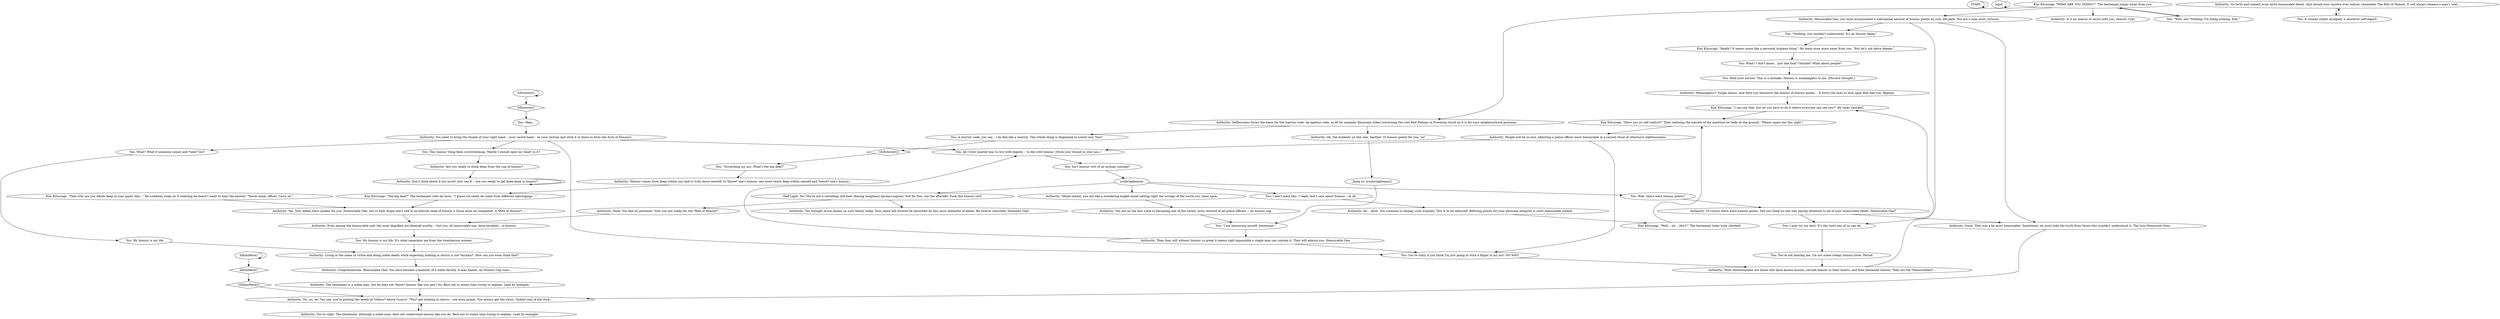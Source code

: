 # THOUGHT / HONOUR
# Authority discusses how you are... The rarest of police officers
# ==================================================
digraph G {
	  0 [label="START"];
	  1 [label="input"];
	  2 [label="Authority: Honourable One, you have accumulated a substantial amount of honour points on your life-path. You are a man most virtuous."];
	  3 [label="You: \"I am honouring myself, lieutenant.\""];
	  4 [label="youbringhonour"];
	  5 [label="Authority: Living in the name of virtue and doing noble deeds while expecting nothing in return is not *archaic*. How can you even think that?"];
	  6 [label="Authority: Yes. Your deeds have spoken for you, Honourable One, but to fully drape one's self in an eternal cloak of honour a ritual must be completed. A *Rite of Honour*..."];
	  7 [label="Authority: Good. That was a lie most honourable. Sometimes we must hide the truth from those who wouldn't understand it. The Less-Honoured Ones."];
	  8 [label="You: Hold your horses! This is a mistake. Honour is meaningless to me. [Discard thought.]"];
	  9 [label="Authority: People will be in awe, admiring a police officer most honourable in a sacred ritual of uttermost righteousness."];
	  10 [label="Authority: The lieutenant is a noble man, but he does not *know* honour like you and I do. Best not to waste time trying to explain. Lead by example."];
	  11 [label="Authority: Go forth and commit even more honourable deeds. And should your resolve ever waiver, remember The Rite of Honour. It will always cleanse a man's soul..."];
	  12 [label="Authority: No, no, no! You see, you're putting the needs of *others* above *yours*. *You* get nothing in return -- not even praise. You always get the short, *noble* end of the stick..."];
	  13 [label="Authority: Congratulations, Honourable One! You have become a member of a noble faculty. A man kneels, an Honour Cop rises..."];
	  14 [label="Authority: Selflessness forms the basis for the warrior code. An ageless code, as fit for nomadic Iilmaraan tribes traversing the vast Red Plateau in Provincia Gurdi as it is for your neighbourhood postman."];
	  15 [label="You: \"Nothing, you wouldn't understand. It's an honour thing.\""];
	  16 [label="You: Wait, there were honour points?"];
	  17 [label="You: My honour is my life."];
	  18 [label="Authority: Then they will witness honour so great it seems nigh impossible a single man can contain it. They will admire you, Honourable One."];
	  19 [label="IsExterior()"];
	  20 [label="IsExterior()", shape=diamond];
	  21 [label="!(IsExterior())", shape=diamond];
	  22 [label="Authority: Mhmh-mhmh, you are like a wondering knight-monk setting right the wrongs of the world you come upon."];
	  23 [label="You: My honour is my life. It's what separates me from the treacherous wömen."];
	  24 [label="Authority: Honour comes from deep within you and to truly know oneself, to *know* one's honour, one must reach deep within oneself and *touch* one's honour..."];
	  25 [label="Kim Kitsuragi: \"The big deal?\" The lieutenant rolls his eyes. \"I guess we really do come from different upbringings...\""];
	  26 [label="You: Okay..."];
	  27 [label="Kim Kitsuragi: \"I can see that, but do you have to do it where everyone can see you?\" He looks shocked."];
	  28 [label="Authority: You brought much shame on your family today. Your name will forever be tarnished by this most shameful of deeds. Be forever banished, Shameful One!"];
	  29 [label="You: This honour thing feels overwhelming. Maybe I should open my heart to it?"];
	  30 [label="You: What? I don't know... just like that? Outside? What about people?"];
	  31 [label="Authority: You're right. The lieutenant, although a noble man, does not understand honour like you do. Best not to waste time trying to explain. Lead by example."];
	  32 [label="Authority: Don't think about it too much! Just say it -- are you ready to get knee-deep in honour?"];
	  33 [label="Jump to: [youbringhonour]"];
	  34 [label="Authority: You are on the fast track to becoming one of the rarest, most revered of all police officers -- an honour cop."];
	  35 [label="Authority: Are you ready to drink deep from the cup of honour?"];
	  36 [label="Authority: Good. You feel its presence. Now you are ready for the *Rite of Honour*."];
	  37 [label="You: You're not hearing me. I'm not some creepy honour-lover. Period."];
	  38 [label="Authority: Oh, the modesty on this one. Another 10 honour points for you, sir!"];
	  39 [label="You: It sounds rather arrogant, a secretive self-regard."];
	  40 [label="Authority: It is an honour to serve with you, Honour Cop!"];
	  41 [label="You: \"Scratching my ass. What's the big deal?\""];
	  42 [label="Kim Kitsuragi: \"Well... uh... don't!\" The lieutenant looks truly shocked."];
	  43 [label="Half Light: No! You're not a snivelling shit-heel chasing imaginary karma-coupons! Not for this, nor the afterlife! Fuck this honour shit!"];
	  44 [label="You: Isn't honour sort of an archaic concept?"];
	  45 [label="IsKimHere()"];
	  46 [label="IsKimHere()", shape=diamond];
	  47 [label="!(IsKimHere())", shape=diamond];
	  48 [label="Kim Kitsuragi: \"WHAT ARE YOU DOING?!\" The lieutenant jumps away from you."];
	  49 [label="Kim Kitsuragi: \"Then why are you elbow deep in your pants like...\" He suddenly stops as if realizing he doesn't want to hear the answer. \"Never mind, officer. Carry on.\""];
	  50 [label="Authority: You need to bring the thumb of your right hand -- your sword hand -- to your rectum and stick it in there to form the Arch of Honours."];
	  51 [label="You: All I ever wanted was to live with dignity -- to die with honour. (Stick your thumb in your ass.)"];
	  52 [label="You: I don't want this. I really don't care about honour... at all."];
	  53 [label="Authority: Ah... ahhh. You continue to display such humility. This is to be admired! Refusing praise for your personal integrity is most honourable indeed."];
	  54 [label="You: A warrior code, you say... I do feel like a warrior. This whole thing is beginning to sound very *me*."];
	  55 [label="You: You're crazy if you think I'm just going to stick a finger in my ass! NO WAY!"];
	  56 [label="You: \"Who, me? Nothing. I'm doing nothing, Kim.\""];
	  57 [label="Authority: Meaningless?! Vulgar knave, how dare you besmirch the honour of honour points... It hurts the eyes to look upon filth like you. Begone."];
	  58 [label="Kim Kitsuragi: \"Really? It seems more like a personal hygiene thing.\" He leans even more away from you. \"But let's not delve deeper.\""];
	  59 [label="Kim Kitsuragi: \"Have you no self control?\" Then realizing the naivete of the question he looks at the ground. \"Please spare me this sight.\""];
	  60 [label="Authority: Of course there were honour points. Did you think no one was paying attention to all of your honourable deeds, Honourable One?"];
	  61 [label="Authority: Most dishonourable are those who have known honour, carried honour in their hearts, and then disowned honour. They are the *honourfallen*..."];
	  62 [label="You: What? What if someone comes and *sees* me?"];
	  63 [label="You: I only try my best. It's the most any of us can do."];
	  64 [label="Authority: Even among the honourable only the most dignified are deemed worthy -- but you, oh honourable one, have excelled... in honour."];
	  0 -> 0
	  1 -> 1
	  2 -> 7
	  2 -> 63
	  2 -> 15
	  3 -> 18
	  4 -> 16
	  4 -> 43
	  4 -> 52
	  4 -> 22
	  5 -> 13
	  6 -> 64
	  7 -> 12
	  8 -> 57
	  9 -> 51
	  9 -> 55
	  10 -> 12
	  11 -> 39
	  12 -> 31
	  13 -> 10
	  14 -> 38
	  14 -> 54
	  15 -> 58
	  16 -> 60
	  17 -> 5
	  18 -> 51
	  18 -> 55
	  19 -> 19
	  19 -> 20
	  20 -> 26
	  21 -> 41
	  22 -> 34
	  23 -> 5
	  24 -> 25
	  25 -> 6
	  26 -> 50
	  27 -> 59
	  29 -> 35
	  30 -> 8
	  31 -> 12
	  32 -> 32
	  33 -> 3
	  34 -> 3
	  35 -> 32
	  36 -> 64
	  37 -> 61
	  38 -> 33
	  39 -> 11
	  41 -> 24
	  42 -> 59
	  43 -> 28
	  43 -> 36
	  44 -> 4
	  45 -> 45
	  45 -> 46
	  46 -> 47
	  47 -> 12
	  48 -> 56
	  48 -> 2
	  48 -> 40
	  48 -> 14
	  49 -> 6
	  50 -> 51
	  50 -> 29
	  50 -> 62
	  50 -> 55
	  51 -> 44
	  52 -> 53
	  53 -> 42
	  54 -> 21
	  55 -> 61
	  56 -> 48
	  57 -> 27
	  58 -> 30
	  59 -> 9
	  60 -> 7
	  60 -> 63
	  61 -> 27
	  62 -> 17
	  63 -> 37
	  64 -> 23
}

